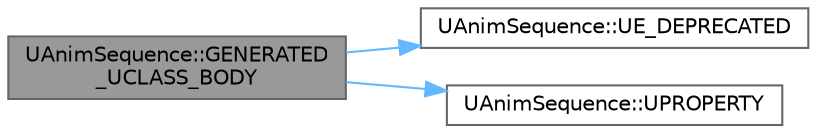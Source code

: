 digraph "UAnimSequence::GENERATED_UCLASS_BODY"
{
 // INTERACTIVE_SVG=YES
 // LATEX_PDF_SIZE
  bgcolor="transparent";
  edge [fontname=Helvetica,fontsize=10,labelfontname=Helvetica,labelfontsize=10];
  node [fontname=Helvetica,fontsize=10,shape=box,height=0.2,width=0.4];
  rankdir="LR";
  Node1 [id="Node000001",label="UAnimSequence::GENERATED\l_UCLASS_BODY",height=0.2,width=0.4,color="gray40", fillcolor="grey60", style="filled", fontcolor="black",tooltip="The bone compression settings used to compress bones in this sequence."];
  Node1 -> Node2 [id="edge1_Node000001_Node000002",color="steelblue1",style="solid",tooltip=" "];
  Node2 [id="Node000002",label="UAnimSequence::UE_DEPRECATED",height=0.2,width=0.4,color="grey40", fillcolor="white", style="filled",URL="$d8/d34/classUAnimSequence.html#a1877bb9f0157cc661af5bb04ce45634e",tooltip=" "];
  Node1 -> Node3 [id="edge2_Node000001_Node000003",color="steelblue1",style="solid",tooltip=" "];
  Node3 [id="Node000003",label="UAnimSequence::UPROPERTY",height=0.2,width=0.4,color="grey40", fillcolor="white", style="filled",URL="$d8/d34/classUAnimSequence.html#a300e656924c0babe504e0370403b4c67",tooltip="The curve compression settings used to compress curves in this sequence."];
}
